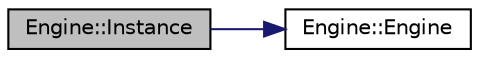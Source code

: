 digraph "Engine::Instance"
{
  edge [fontname="Helvetica",fontsize="10",labelfontname="Helvetica",labelfontsize="10"];
  node [fontname="Helvetica",fontsize="10",shape=record];
  rankdir="LR";
  Node5 [label="Engine::Instance",height=0.2,width=0.4,color="black", fillcolor="grey75", style="filled", fontcolor="black"];
  Node5 -> Node6 [color="midnightblue",fontsize="10",style="solid",fontname="Helvetica"];
  Node6 [label="Engine::Engine",height=0.2,width=0.4,color="black", fillcolor="white", style="filled",URL="$class_engine.html#ac3fa208b414a5ce46dcddee7c5d9f308"];
}
